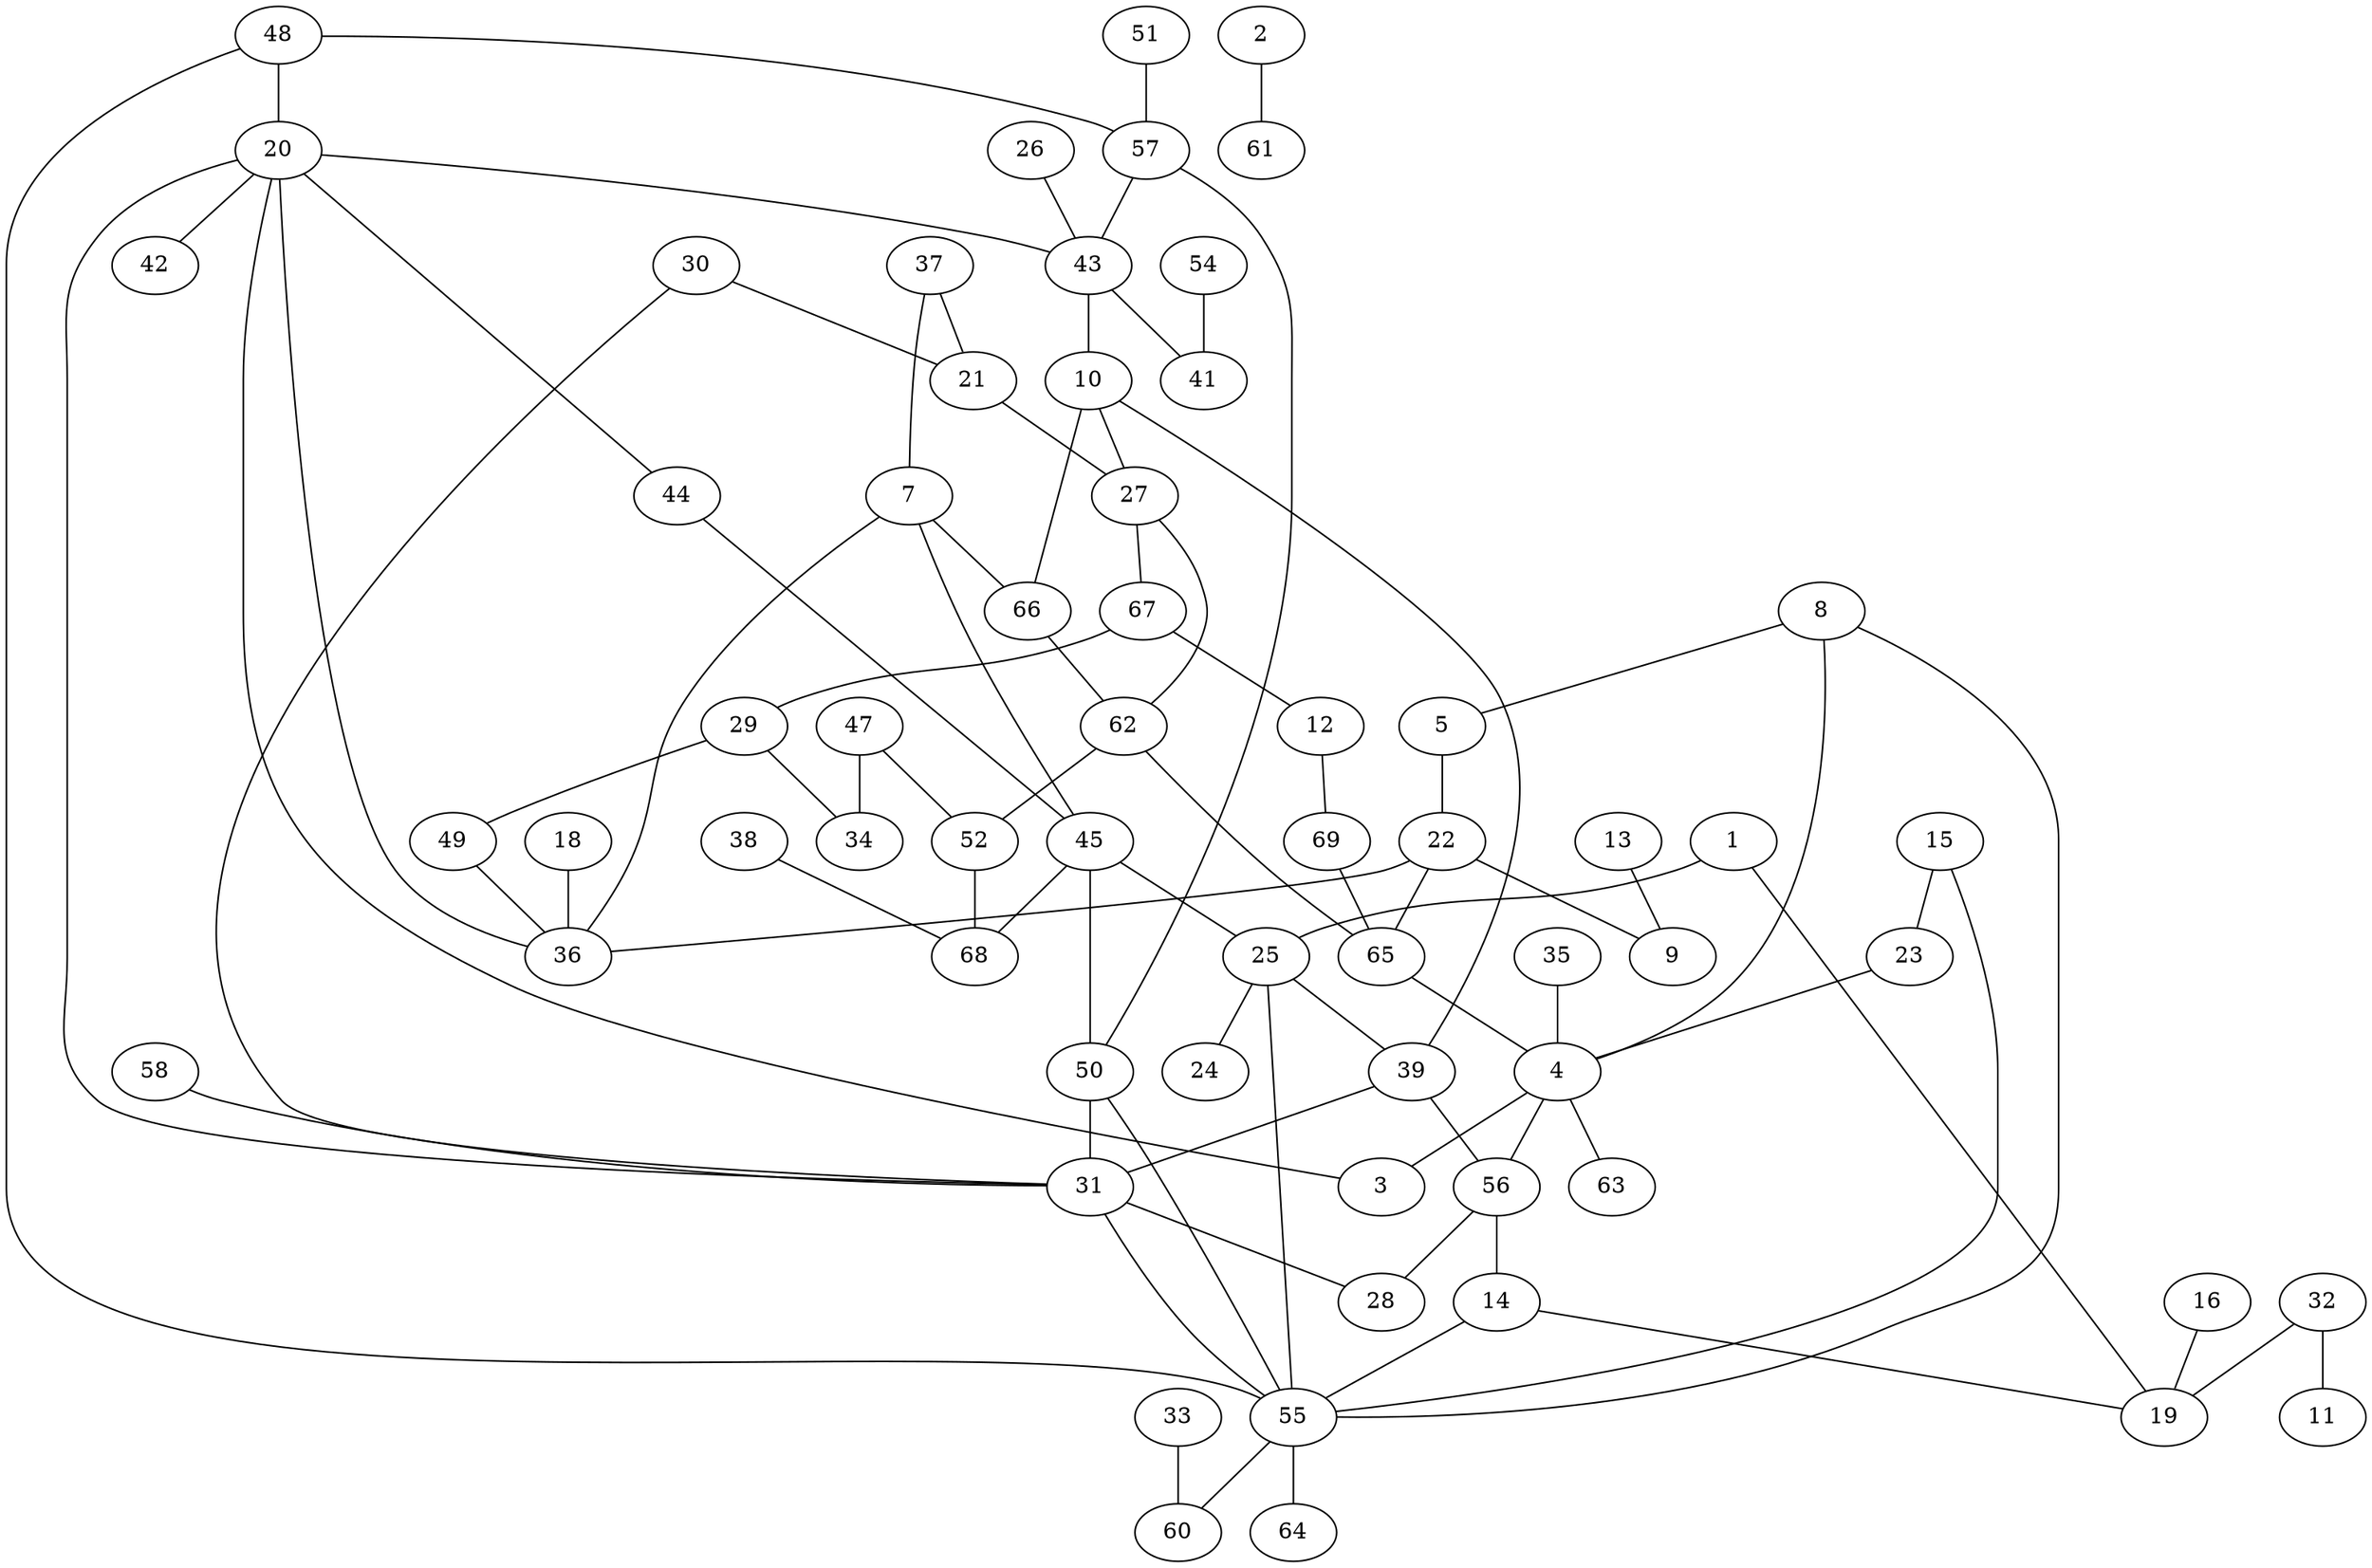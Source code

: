 graph{
20 -- 44;
48 -- 55;
5 -- 22;
45 -- 50;
57 -- 50;
7 -- 66;
10 -- 39;
30 -- 31;
23 -- 4;
66 -- 62;
27 -- 62;
31 -- 20;
21 -- 27;
55 -- 60;
69 -- 65;
13 -- 9;
8 -- 4;
32 -- 11;
32 -- 19;
30 -- 21;
10 -- 27;
31 -- 28;
57 -- 43;
25 -- 55;
8 -- 55;
22 -- 36;
4 -- 3;
31 -- 55;
47 -- 52;
56 -- 14;
67 -- 29;
67 -- 12;
62 -- 65;
35 -- 4;
55 -- 64;
25 -- 39;
38 -- 68;
56 -- 28;
43 -- 10;
14 -- 55;
14 -- 19;
51 -- 57;
48 -- 57;
55 -- 50;
29 -- 49;
54 -- 41;
4 -- 63;
29 -- 34;
1 -- 19;
65 -- 4;
25 -- 24;
3 -- 20;
58 -- 31;
10 -- 66;
7 -- 45;
39 -- 56;
44 -- 45;
7 -- 36;
15 -- 55;
12 -- 69;
20 -- 42;
22 -- 9;
52 -- 68;
22 -- 65;
4 -- 56;
1 -- 25;
37 -- 7;
47 -- 34;
43 -- 41;
45 -- 25;
16 -- 19;
37 -- 21;
26 -- 43;
45 -- 68;
39 -- 31;
2 -- 61;
49 -- 36;
48 -- 20;
50 -- 31;
20 -- 43;
33 -- 60;
15 -- 23;
62 -- 52;
18 -- 36;
20 -- 36;
8 -- 5;
27 -- 67;
}
